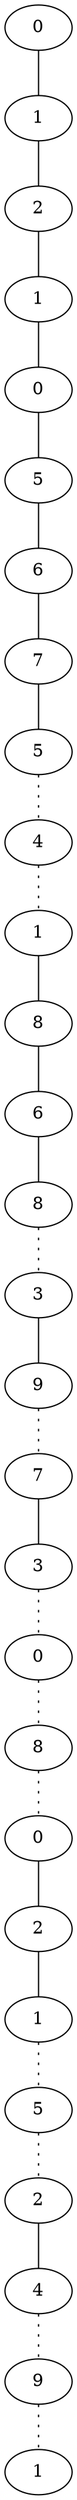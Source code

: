 graph {
a0[label=0];
a1[label=1];
a2[label=2];
a3[label=1];
a4[label=0];
a5[label=5];
a6[label=6];
a7[label=7];
a8[label=5];
a9[label=4];
a10[label=1];
a11[label=8];
a12[label=6];
a13[label=8];
a14[label=3];
a15[label=9];
a16[label=7];
a17[label=3];
a18[label=0];
a19[label=8];
a20[label=0];
a21[label=2];
a22[label=1];
a23[label=5];
a24[label=2];
a25[label=4];
a26[label=9];
a27[label=1];
a0 -- a1;
a1 -- a2;
a2 -- a3;
a3 -- a4;
a4 -- a5;
a5 -- a6;
a6 -- a7;
a7 -- a8;
a8 -- a9 [style=dotted];
a9 -- a10 [style=dotted];
a10 -- a11;
a11 -- a12;
a12 -- a13;
a13 -- a14 [style=dotted];
a14 -- a15;
a15 -- a16 [style=dotted];
a16 -- a17;
a17 -- a18 [style=dotted];
a18 -- a19 [style=dotted];
a19 -- a20 [style=dotted];
a20 -- a21;
a21 -- a22;
a22 -- a23 [style=dotted];
a23 -- a24 [style=dotted];
a24 -- a25;
a25 -- a26 [style=dotted];
a26 -- a27 [style=dotted];
}
